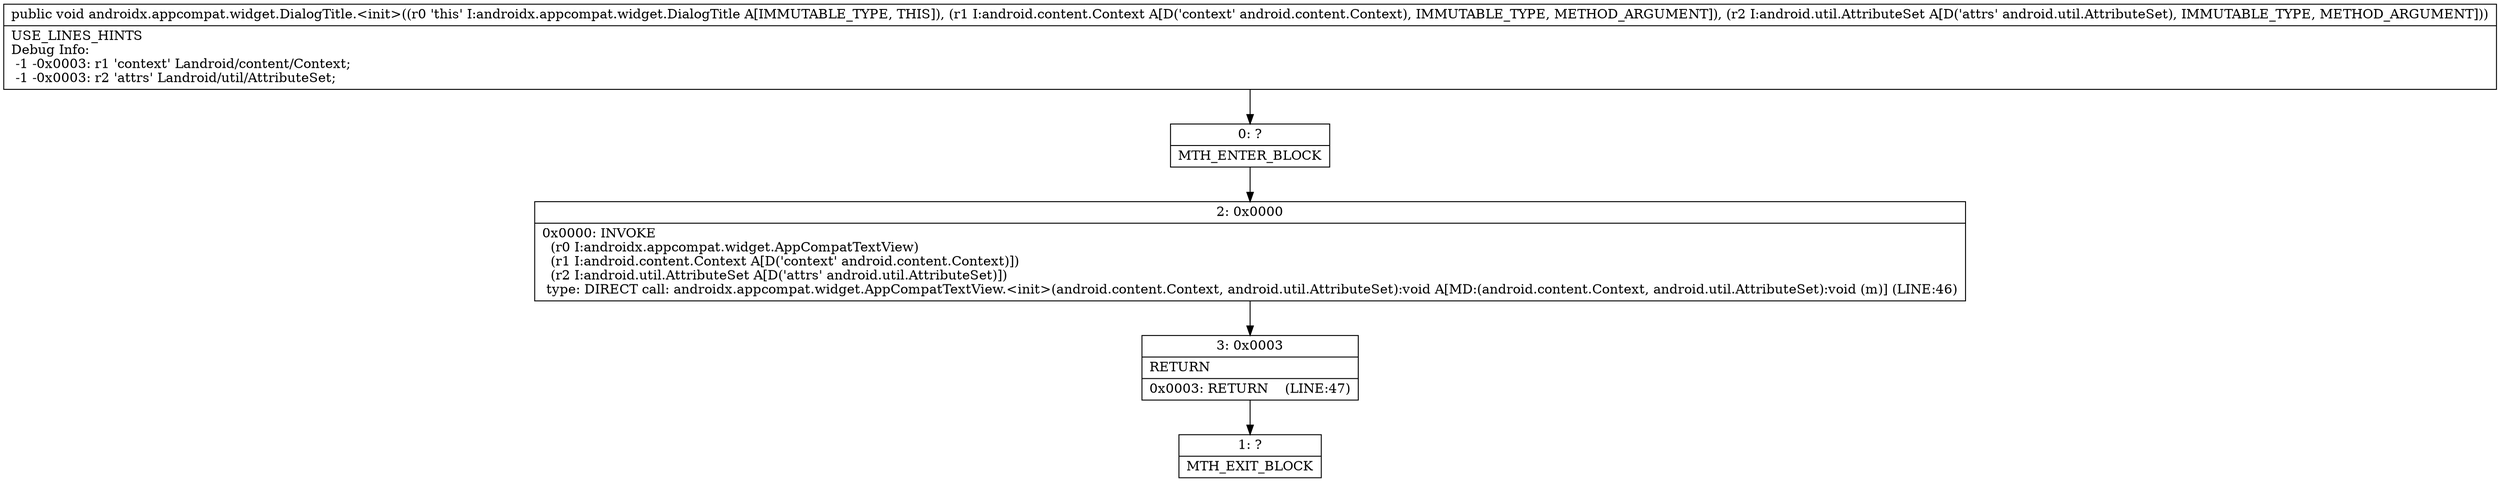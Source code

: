 digraph "CFG forandroidx.appcompat.widget.DialogTitle.\<init\>(Landroid\/content\/Context;Landroid\/util\/AttributeSet;)V" {
Node_0 [shape=record,label="{0\:\ ?|MTH_ENTER_BLOCK\l}"];
Node_2 [shape=record,label="{2\:\ 0x0000|0x0000: INVOKE  \l  (r0 I:androidx.appcompat.widget.AppCompatTextView)\l  (r1 I:android.content.Context A[D('context' android.content.Context)])\l  (r2 I:android.util.AttributeSet A[D('attrs' android.util.AttributeSet)])\l type: DIRECT call: androidx.appcompat.widget.AppCompatTextView.\<init\>(android.content.Context, android.util.AttributeSet):void A[MD:(android.content.Context, android.util.AttributeSet):void (m)] (LINE:46)\l}"];
Node_3 [shape=record,label="{3\:\ 0x0003|RETURN\l|0x0003: RETURN    (LINE:47)\l}"];
Node_1 [shape=record,label="{1\:\ ?|MTH_EXIT_BLOCK\l}"];
MethodNode[shape=record,label="{public void androidx.appcompat.widget.DialogTitle.\<init\>((r0 'this' I:androidx.appcompat.widget.DialogTitle A[IMMUTABLE_TYPE, THIS]), (r1 I:android.content.Context A[D('context' android.content.Context), IMMUTABLE_TYPE, METHOD_ARGUMENT]), (r2 I:android.util.AttributeSet A[D('attrs' android.util.AttributeSet), IMMUTABLE_TYPE, METHOD_ARGUMENT]))  | USE_LINES_HINTS\lDebug Info:\l  \-1 \-0x0003: r1 'context' Landroid\/content\/Context;\l  \-1 \-0x0003: r2 'attrs' Landroid\/util\/AttributeSet;\l}"];
MethodNode -> Node_0;Node_0 -> Node_2;
Node_2 -> Node_3;
Node_3 -> Node_1;
}

